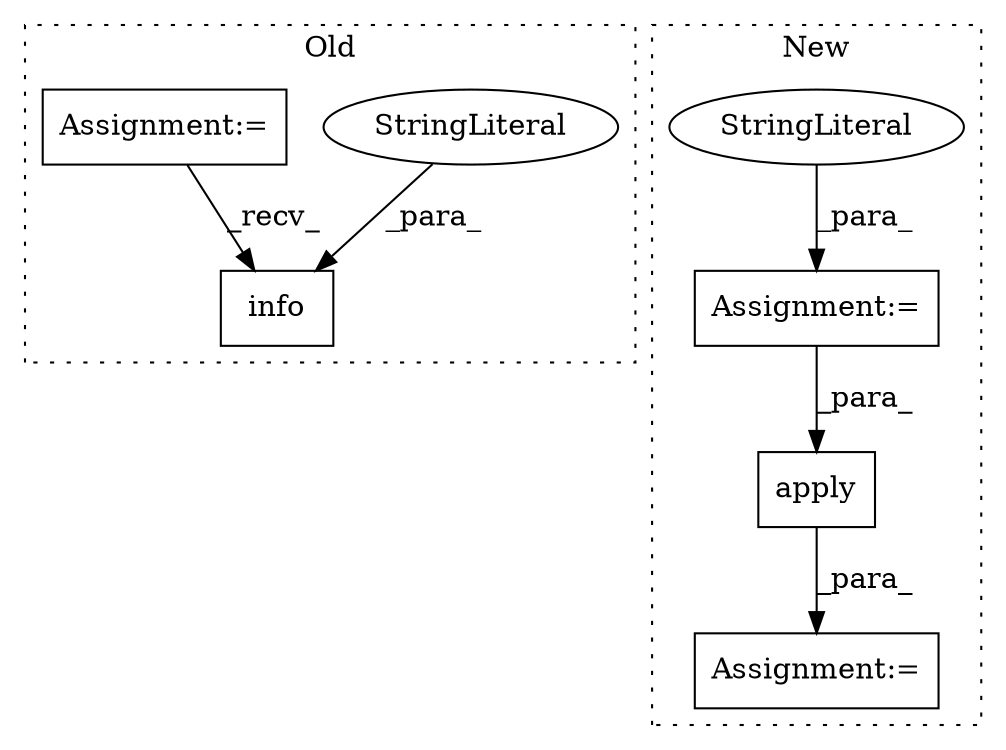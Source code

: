 digraph G {
subgraph cluster0 {
1 [label="info" a="32" s="14840,14857" l="5,1" shape="box"];
3 [label="StringLiteral" a="45" s="14845" l="12" shape="ellipse"];
4 [label="Assignment:=" a="7" s="14451" l="6" shape="box"];
label = "Old";
style="dotted";
}
subgraph cluster1 {
2 [label="apply" a="32" s="10772,10781" l="6,1" shape="box"];
5 [label="Assignment:=" a="7" s="11571" l="1" shape="box"];
6 [label="Assignment:=" a="7" s="10456" l="1" shape="box"];
7 [label="StringLiteral" a="45" s="10457" l="15" shape="ellipse"];
label = "New";
style="dotted";
}
2 -> 5 [label="_para_"];
3 -> 1 [label="_para_"];
4 -> 1 [label="_recv_"];
6 -> 2 [label="_para_"];
7 -> 6 [label="_para_"];
}